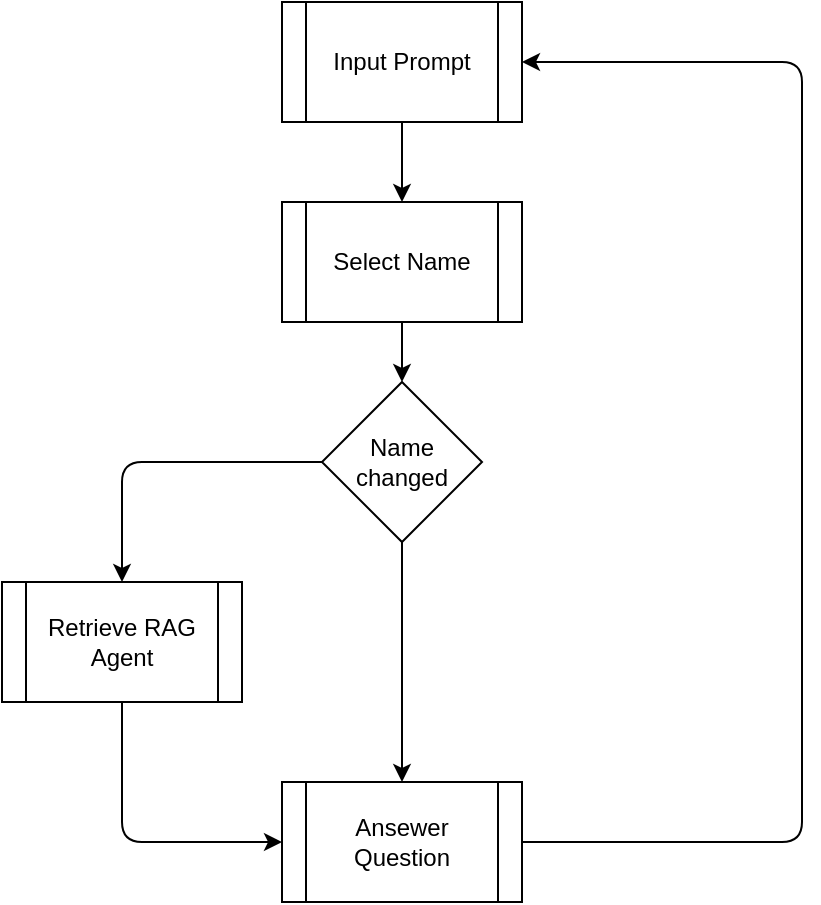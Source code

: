 <mxfile>
    <diagram id="bZIH_XL2_0yreDf4n0vw" name="Page-1">
        <mxGraphModel dx="706" dy="364" grid="1" gridSize="10" guides="1" tooltips="1" connect="1" arrows="1" fold="1" page="1" pageScale="1" pageWidth="850" pageHeight="1100" math="0" shadow="0">
            <root>
                <mxCell id="0"/>
                <mxCell id="1" parent="0"/>
                <mxCell id="13" style="edgeStyle=none;html=1;entryX=0.5;entryY=0;entryDx=0;entryDy=0;" edge="1" parent="1" source="3" target="9">
                    <mxGeometry relative="1" as="geometry"/>
                </mxCell>
                <mxCell id="3" value="Select Name" style="shape=process;whiteSpace=wrap;html=1;backgroundOutline=1;" vertex="1" parent="1">
                    <mxGeometry x="290" y="130" width="120" height="60" as="geometry"/>
                </mxCell>
                <mxCell id="11" style="edgeStyle=none;html=1;entryX=0;entryY=0.5;entryDx=0;entryDy=0;" edge="1" parent="1" source="5" target="6">
                    <mxGeometry relative="1" as="geometry">
                        <Array as="points">
                            <mxPoint x="210" y="450"/>
                        </Array>
                    </mxGeometry>
                </mxCell>
                <mxCell id="5" value="Retrieve RAG Agent" style="shape=process;whiteSpace=wrap;html=1;backgroundOutline=1;" vertex="1" parent="1">
                    <mxGeometry x="150" y="320" width="120" height="60" as="geometry"/>
                </mxCell>
                <mxCell id="14" style="edgeStyle=none;html=1;entryX=1;entryY=0.5;entryDx=0;entryDy=0;" edge="1" parent="1" source="6" target="7">
                    <mxGeometry relative="1" as="geometry">
                        <Array as="points">
                            <mxPoint x="550" y="450"/>
                            <mxPoint x="550" y="60"/>
                        </Array>
                    </mxGeometry>
                </mxCell>
                <mxCell id="6" value="Ansewer Question" style="shape=process;whiteSpace=wrap;html=1;backgroundOutline=1;" vertex="1" parent="1">
                    <mxGeometry x="290" y="420" width="120" height="60" as="geometry"/>
                </mxCell>
                <mxCell id="8" value="" style="edgeStyle=none;html=1;" edge="1" parent="1" source="7" target="3">
                    <mxGeometry relative="1" as="geometry"/>
                </mxCell>
                <mxCell id="7" value="Input Prompt" style="shape=process;whiteSpace=wrap;html=1;backgroundOutline=1;" vertex="1" parent="1">
                    <mxGeometry x="290" y="30" width="120" height="60" as="geometry"/>
                </mxCell>
                <mxCell id="10" style="edgeStyle=none;html=1;exitX=0;exitY=0.5;exitDx=0;exitDy=0;entryX=0.5;entryY=0;entryDx=0;entryDy=0;" edge="1" parent="1" source="9" target="5">
                    <mxGeometry relative="1" as="geometry">
                        <Array as="points">
                            <mxPoint x="210" y="260"/>
                        </Array>
                    </mxGeometry>
                </mxCell>
                <mxCell id="12" style="edgeStyle=none;html=1;entryX=0.5;entryY=0;entryDx=0;entryDy=0;" edge="1" parent="1" source="9" target="6">
                    <mxGeometry relative="1" as="geometry"/>
                </mxCell>
                <mxCell id="9" value="Name changed" style="rhombus;whiteSpace=wrap;html=1;" vertex="1" parent="1">
                    <mxGeometry x="310" y="220" width="80" height="80" as="geometry"/>
                </mxCell>
            </root>
        </mxGraphModel>
    </diagram>
</mxfile>